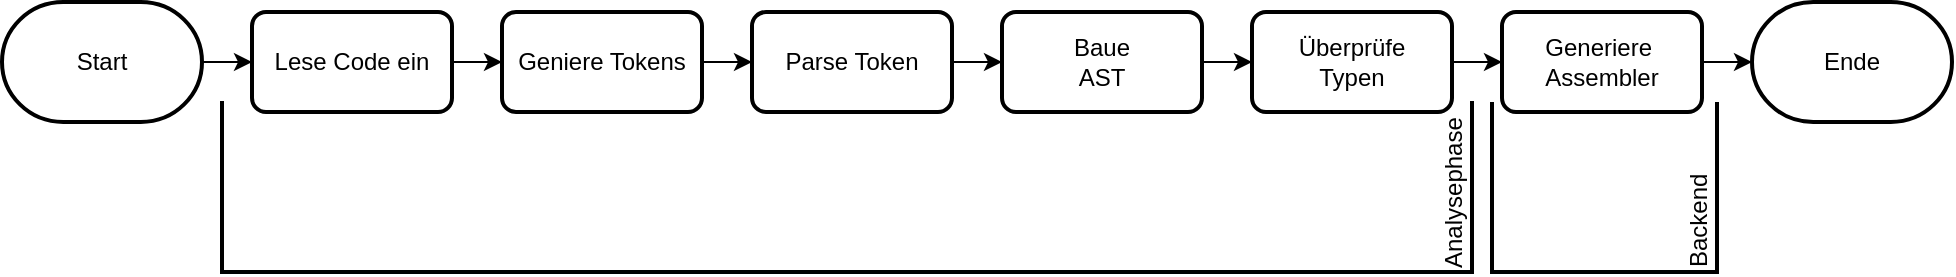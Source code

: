 <mxfile version="23.0.1" type="github">
  <diagram name="Seite-1" id="4pNDl0hfz-k5kMD19SHL">
    <mxGraphModel dx="2034" dy="2077" grid="1" gridSize="10" guides="1" tooltips="1" connect="1" arrows="1" fold="1" page="1" pageScale="1" pageWidth="827" pageHeight="1169" math="0" shadow="0">
      <root>
        <mxCell id="0" />
        <mxCell id="1" parent="0" />
        <mxCell id="sM32byZcdiO2ZuC8N_kb-4" value="" style="edgeStyle=orthogonalEdgeStyle;rounded=0;orthogonalLoop=1;jettySize=auto;html=1;noEdgeStyle=1;orthogonal=1;" edge="1" parent="1" source="sM32byZcdiO2ZuC8N_kb-2" target="sM32byZcdiO2ZuC8N_kb-3">
          <mxGeometry relative="1" as="geometry" />
        </mxCell>
        <mxCell id="sM32byZcdiO2ZuC8N_kb-2" value="Start" style="strokeWidth=2;html=1;shape=mxgraph.flowchart.terminator;whiteSpace=wrap;" vertex="1" parent="1">
          <mxGeometry width="100" height="60" as="geometry" />
        </mxCell>
        <mxCell id="sM32byZcdiO2ZuC8N_kb-18" value="" style="edgeStyle=orthogonalEdgeStyle;rounded=0;orthogonalLoop=1;jettySize=auto;html=1;noEdgeStyle=1;orthogonal=1;" edge="1" parent="1" source="sM32byZcdiO2ZuC8N_kb-3" target="sM32byZcdiO2ZuC8N_kb-5">
          <mxGeometry relative="1" as="geometry" />
        </mxCell>
        <mxCell id="sM32byZcdiO2ZuC8N_kb-3" value="Lese Code ein" style="rounded=1;whiteSpace=wrap;html=1;absoluteArcSize=1;arcSize=14;strokeWidth=2;" vertex="1" parent="1">
          <mxGeometry x="125" y="5" width="100" height="50" as="geometry" />
        </mxCell>
        <mxCell id="sM32byZcdiO2ZuC8N_kb-9" value="" style="edgeStyle=orthogonalEdgeStyle;rounded=0;orthogonalLoop=1;jettySize=auto;html=1;noEdgeStyle=1;orthogonal=1;" edge="1" parent="1" source="sM32byZcdiO2ZuC8N_kb-5" target="sM32byZcdiO2ZuC8N_kb-8">
          <mxGeometry relative="1" as="geometry" />
        </mxCell>
        <mxCell id="sM32byZcdiO2ZuC8N_kb-5" value="Geniere Tokens" style="rounded=1;whiteSpace=wrap;html=1;absoluteArcSize=1;arcSize=14;strokeWidth=2;" vertex="1" parent="1">
          <mxGeometry x="250" y="5" width="100" height="50" as="geometry" />
        </mxCell>
        <mxCell id="sM32byZcdiO2ZuC8N_kb-11" value="" style="edgeStyle=orthogonalEdgeStyle;rounded=0;orthogonalLoop=1;jettySize=auto;html=1;noEdgeStyle=1;orthogonal=1;" edge="1" parent="1" source="sM32byZcdiO2ZuC8N_kb-8" target="sM32byZcdiO2ZuC8N_kb-10">
          <mxGeometry relative="1" as="geometry" />
        </mxCell>
        <mxCell id="sM32byZcdiO2ZuC8N_kb-8" value="Parse Token" style="rounded=1;whiteSpace=wrap;html=1;absoluteArcSize=1;arcSize=14;strokeWidth=2;" vertex="1" parent="1">
          <mxGeometry x="375" y="5" width="100" height="50" as="geometry" />
        </mxCell>
        <mxCell id="sM32byZcdiO2ZuC8N_kb-13" value="" style="edgeStyle=orthogonalEdgeStyle;rounded=0;orthogonalLoop=1;jettySize=auto;html=1;noEdgeStyle=1;orthogonal=1;" edge="1" parent="1" source="sM32byZcdiO2ZuC8N_kb-10" target="sM32byZcdiO2ZuC8N_kb-12">
          <mxGeometry relative="1" as="geometry" />
        </mxCell>
        <mxCell id="sM32byZcdiO2ZuC8N_kb-10" value="Baue&lt;br&gt;AST" style="rounded=1;whiteSpace=wrap;html=1;absoluteArcSize=1;arcSize=14;strokeWidth=2;" vertex="1" parent="1">
          <mxGeometry x="500" y="5" width="100" height="50" as="geometry" />
        </mxCell>
        <mxCell id="sM32byZcdiO2ZuC8N_kb-15" value="" style="edgeStyle=orthogonalEdgeStyle;rounded=0;orthogonalLoop=1;jettySize=auto;html=1;noEdgeStyle=1;orthogonal=1;" edge="1" parent="1" source="sM32byZcdiO2ZuC8N_kb-12" target="sM32byZcdiO2ZuC8N_kb-14">
          <mxGeometry relative="1" as="geometry" />
        </mxCell>
        <mxCell id="sM32byZcdiO2ZuC8N_kb-12" value="Überprüfe&lt;br&gt;Typen" style="rounded=1;whiteSpace=wrap;html=1;absoluteArcSize=1;arcSize=14;strokeWidth=2;" vertex="1" parent="1">
          <mxGeometry x="625" y="5" width="100" height="50" as="geometry" />
        </mxCell>
        <mxCell id="sM32byZcdiO2ZuC8N_kb-17" value="" style="edgeStyle=orthogonalEdgeStyle;rounded=0;orthogonalLoop=1;jettySize=auto;html=1;noEdgeStyle=1;orthogonal=1;" edge="1" parent="1" source="sM32byZcdiO2ZuC8N_kb-14" target="sM32byZcdiO2ZuC8N_kb-16">
          <mxGeometry relative="1" as="geometry" />
        </mxCell>
        <mxCell id="sM32byZcdiO2ZuC8N_kb-14" value="Generiere&amp;nbsp;&lt;br&gt;Assembler" style="rounded=1;whiteSpace=wrap;html=1;absoluteArcSize=1;arcSize=14;strokeWidth=2;" vertex="1" parent="1">
          <mxGeometry x="750" y="5" width="100" height="50" as="geometry" />
        </mxCell>
        <mxCell id="sM32byZcdiO2ZuC8N_kb-16" value="Ende" style="strokeWidth=2;html=1;shape=mxgraph.flowchart.terminator;whiteSpace=wrap;" vertex="1" parent="1">
          <mxGeometry x="875" width="100" height="60" as="geometry" />
        </mxCell>
        <mxCell id="sM32byZcdiO2ZuC8N_kb-19" value="Analysephase" style="strokeWidth=2;html=1;shape=mxgraph.flowchart.annotation_1;align=left;pointerEvents=1;rotation=-90;shadow=0;horizontal=1;verticalAlign=bottom;" vertex="1" parent="1">
          <mxGeometry x="379.75" y="-220.25" width="85.5" height="625" as="geometry" />
        </mxCell>
        <mxCell id="sM32byZcdiO2ZuC8N_kb-20" value="Backend" style="strokeWidth=2;html=1;shape=mxgraph.flowchart.annotation_1;align=left;pointerEvents=1;rotation=-90;verticalAlign=bottom;" vertex="1" parent="1">
          <mxGeometry x="758.75" y="36.25" width="85" height="112.5" as="geometry" />
        </mxCell>
      </root>
    </mxGraphModel>
  </diagram>
</mxfile>
